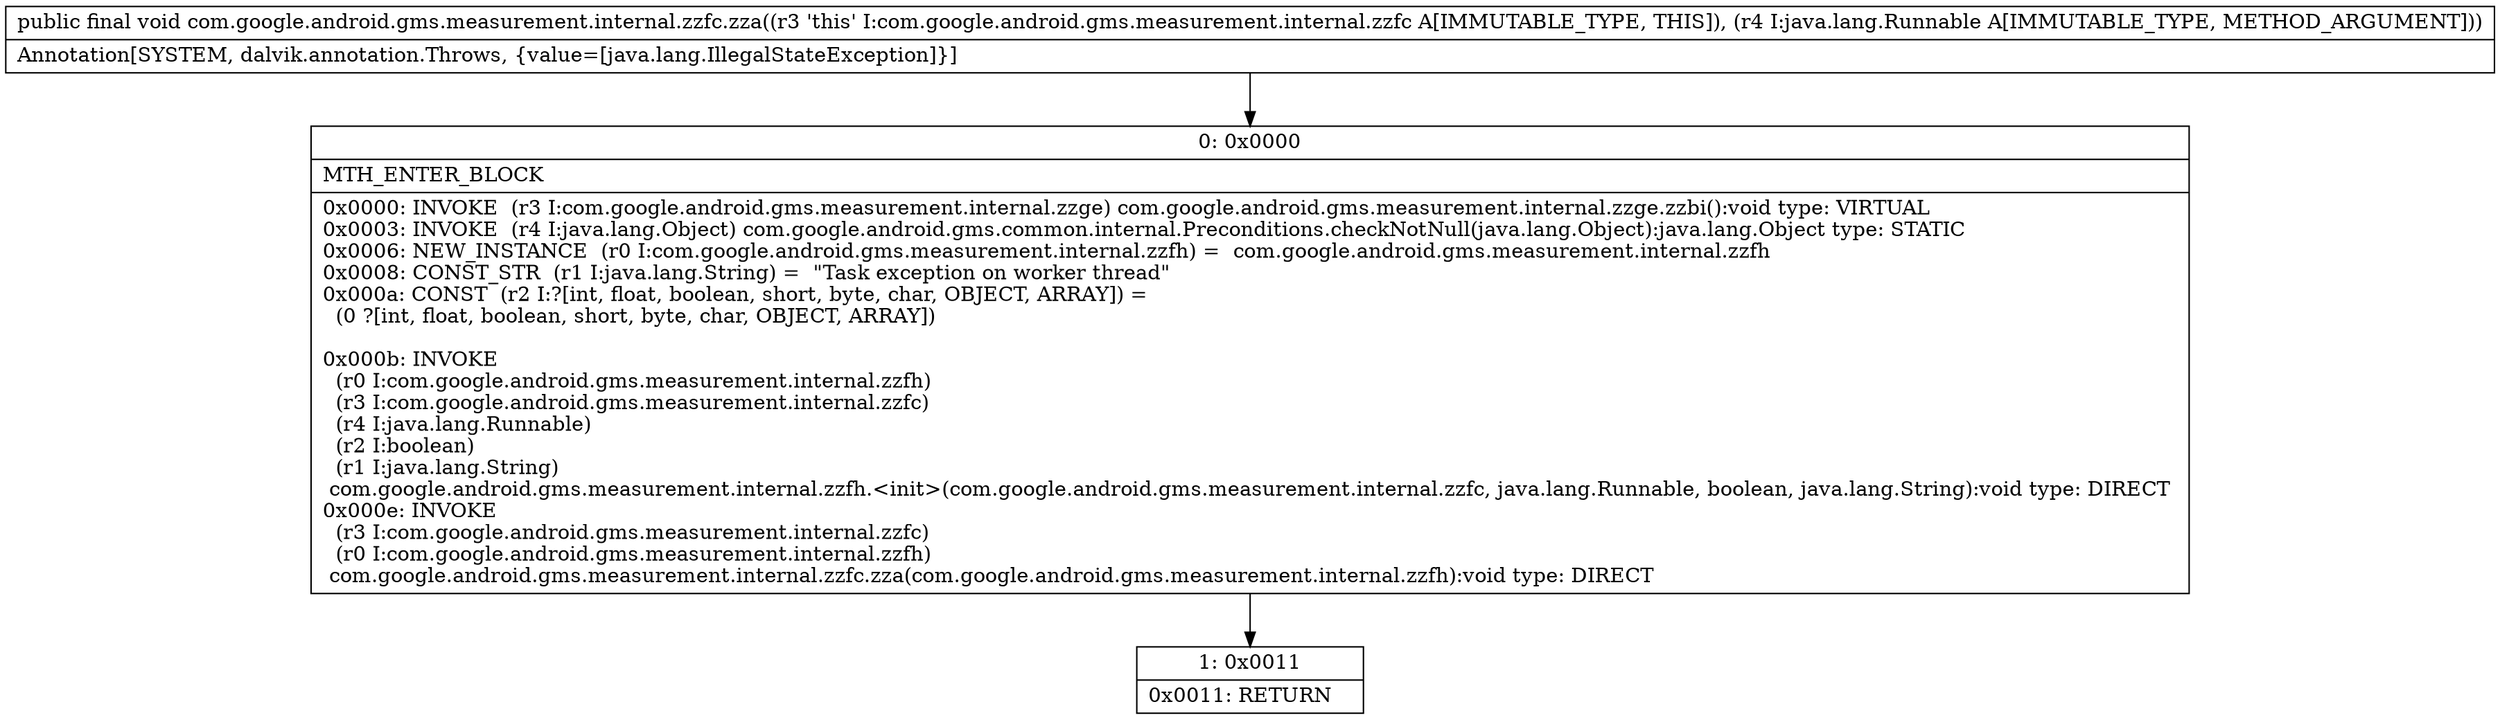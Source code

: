 digraph "CFG forcom.google.android.gms.measurement.internal.zzfc.zza(Ljava\/lang\/Runnable;)V" {
Node_0 [shape=record,label="{0\:\ 0x0000|MTH_ENTER_BLOCK\l|0x0000: INVOKE  (r3 I:com.google.android.gms.measurement.internal.zzge) com.google.android.gms.measurement.internal.zzge.zzbi():void type: VIRTUAL \l0x0003: INVOKE  (r4 I:java.lang.Object) com.google.android.gms.common.internal.Preconditions.checkNotNull(java.lang.Object):java.lang.Object type: STATIC \l0x0006: NEW_INSTANCE  (r0 I:com.google.android.gms.measurement.internal.zzfh) =  com.google.android.gms.measurement.internal.zzfh \l0x0008: CONST_STR  (r1 I:java.lang.String) =  \"Task exception on worker thread\" \l0x000a: CONST  (r2 I:?[int, float, boolean, short, byte, char, OBJECT, ARRAY]) = \l  (0 ?[int, float, boolean, short, byte, char, OBJECT, ARRAY])\l \l0x000b: INVOKE  \l  (r0 I:com.google.android.gms.measurement.internal.zzfh)\l  (r3 I:com.google.android.gms.measurement.internal.zzfc)\l  (r4 I:java.lang.Runnable)\l  (r2 I:boolean)\l  (r1 I:java.lang.String)\l com.google.android.gms.measurement.internal.zzfh.\<init\>(com.google.android.gms.measurement.internal.zzfc, java.lang.Runnable, boolean, java.lang.String):void type: DIRECT \l0x000e: INVOKE  \l  (r3 I:com.google.android.gms.measurement.internal.zzfc)\l  (r0 I:com.google.android.gms.measurement.internal.zzfh)\l com.google.android.gms.measurement.internal.zzfc.zza(com.google.android.gms.measurement.internal.zzfh):void type: DIRECT \l}"];
Node_1 [shape=record,label="{1\:\ 0x0011|0x0011: RETURN   \l}"];
MethodNode[shape=record,label="{public final void com.google.android.gms.measurement.internal.zzfc.zza((r3 'this' I:com.google.android.gms.measurement.internal.zzfc A[IMMUTABLE_TYPE, THIS]), (r4 I:java.lang.Runnable A[IMMUTABLE_TYPE, METHOD_ARGUMENT]))  | Annotation[SYSTEM, dalvik.annotation.Throws, \{value=[java.lang.IllegalStateException]\}]\l}"];
MethodNode -> Node_0;
Node_0 -> Node_1;
}

